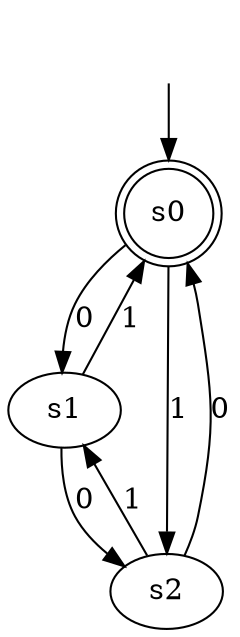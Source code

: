 digraph "TrainingDataAndAutomata/tomita_6" {
s0 [label=s0, shape=doublecircle];
s1 [label=s1];
s2 [label=s2];
s0 -> s1  [label=0];
s0 -> s2  [label=1];
s1 -> s2  [label=0];
s1 -> s0  [label=1];
s2 -> s0  [label=0];
s2 -> s1  [label=1];
__start0 [label="", shape=none];
__start0 -> s0  [label=""];
}
